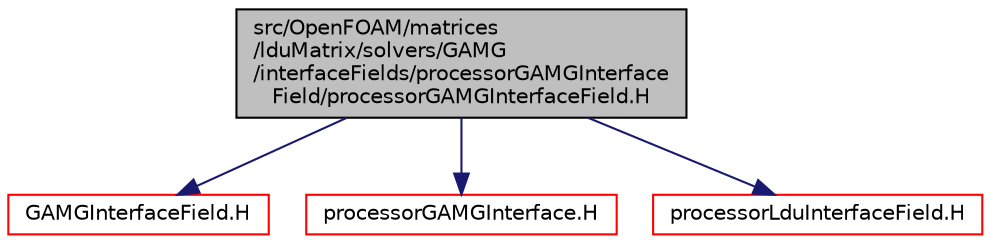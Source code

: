 digraph "src/OpenFOAM/matrices/lduMatrix/solvers/GAMG/interfaceFields/processorGAMGInterfaceField/processorGAMGInterfaceField.H"
{
  bgcolor="transparent";
  edge [fontname="Helvetica",fontsize="10",labelfontname="Helvetica",labelfontsize="10"];
  node [fontname="Helvetica",fontsize="10",shape=record];
  Node1 [label="src/OpenFOAM/matrices\l/lduMatrix/solvers/GAMG\l/interfaceFields/processorGAMGInterface\lField/processorGAMGInterfaceField.H",height=0.2,width=0.4,color="black", fillcolor="grey75", style="filled", fontcolor="black"];
  Node1 -> Node2 [color="midnightblue",fontsize="10",style="solid",fontname="Helvetica"];
  Node2 [label="GAMGInterfaceField.H",height=0.2,width=0.4,color="red",URL="$a08504.html"];
  Node1 -> Node3 [color="midnightblue",fontsize="10",style="solid",fontname="Helvetica"];
  Node3 [label="processorGAMGInterface.H",height=0.2,width=0.4,color="red",URL="$a08519.html"];
  Node1 -> Node4 [color="midnightblue",fontsize="10",style="solid",fontname="Helvetica"];
  Node4 [label="processorLduInterfaceField.H",height=0.2,width=0.4,color="red",URL="$a08399.html"];
}
